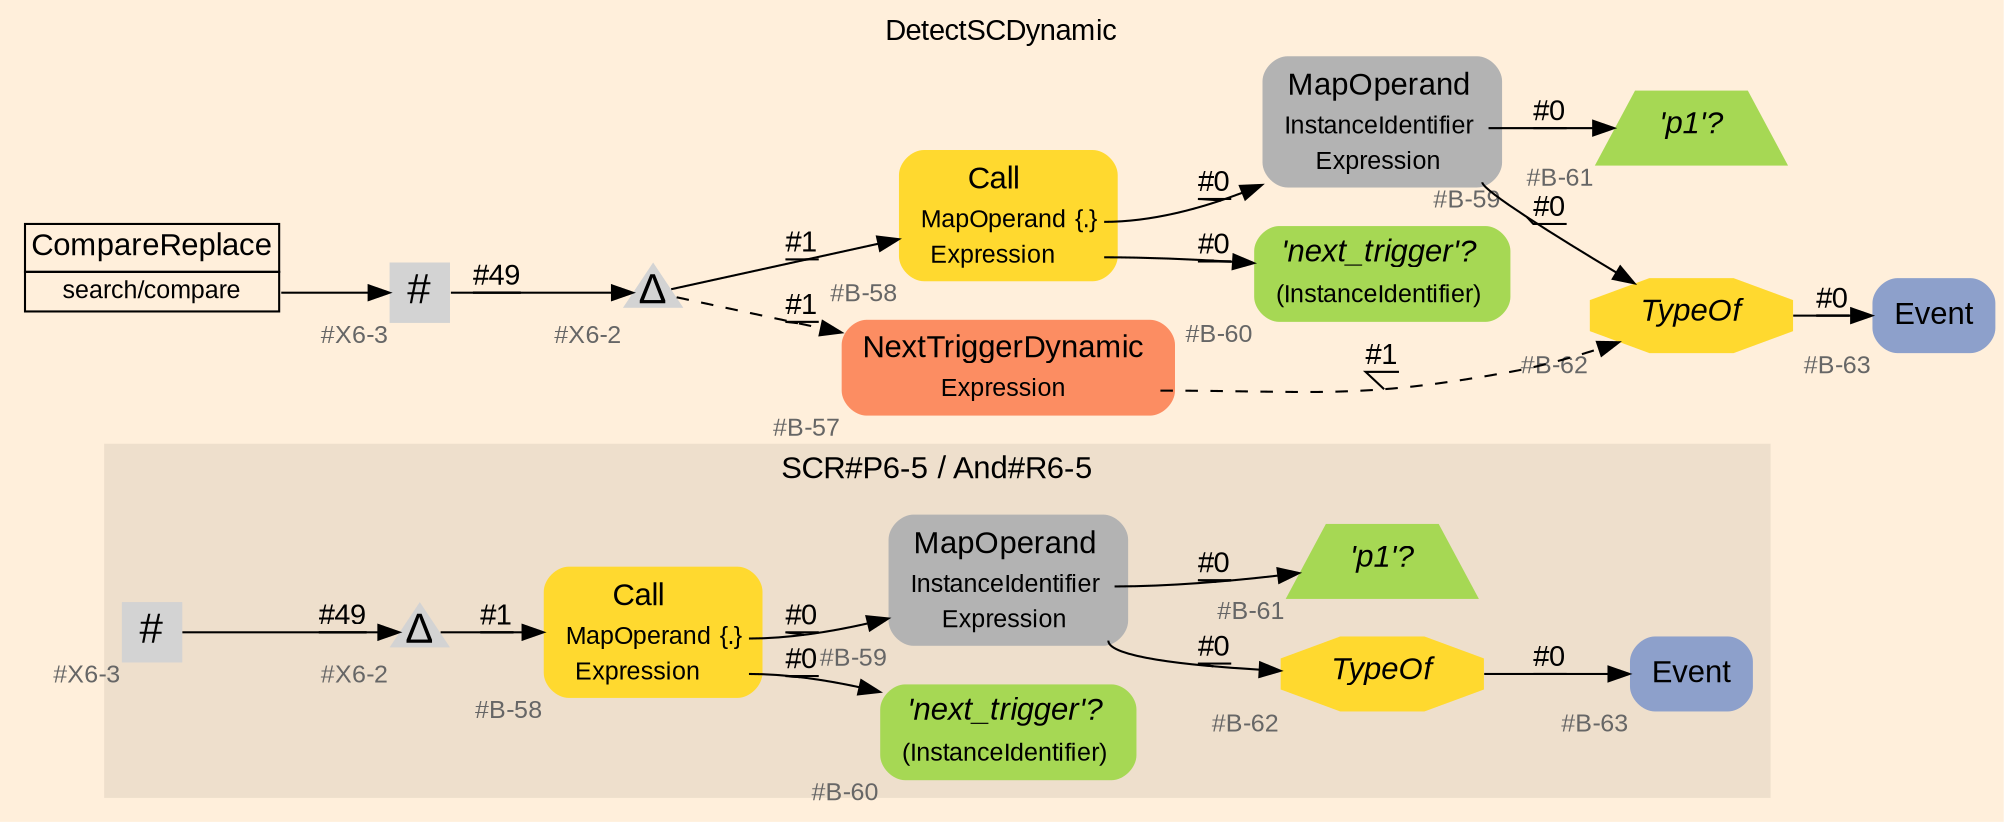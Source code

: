 digraph "DetectSCDynamic" {
label = "DetectSCDynamic"
labelloc = t
graph [
    rankdir = "LR"
    ranksep = 0.3
    bgcolor = antiquewhite1
    color = black
    fontcolor = black
    fontname = "Arial"
];
node [
    fontname = "Arial"
];
edge [
    fontname = "Arial"
];

// -------------------- figure And#R6-5 --------------------
// -------- region And#R6-5 ----------
subgraph "clusterAnd#R6-5" {
    label = "SCR#P6-5 / And#R6-5"
    style = "filled"
    color = antiquewhite2
    fontsize = "15"
    // -------- block And#R6-5/#B-61 ----------
    "And#R6-5/#B-61" [
        fillcolor = "/set28/5"
        xlabel = "#B-61"
        fontsize = "12"
        fontcolor = grey40
        shape = "trapezium"
        label = <<FONT COLOR="black" POINT-SIZE="15"><I>'p1'?</I></FONT>>
        style = "filled"
        penwidth = 0.0
    ];
    
    // -------- block And#R6-5/#B-62 ----------
    "And#R6-5/#B-62" [
        fillcolor = "/set28/6"
        xlabel = "#B-62"
        fontsize = "12"
        fontcolor = grey40
        shape = "octagon"
        label = <<FONT COLOR="black" POINT-SIZE="15"><I>TypeOf</I></FONT>>
        style = "filled"
        penwidth = 0.0
    ];
    
    // -------- block And#R6-5/#B-58 ----------
    "And#R6-5/#B-58" [
        fillcolor = "/set28/6"
        xlabel = "#B-58"
        fontsize = "12"
        fontcolor = grey40
        shape = "plaintext"
        label = <<TABLE BORDER="0" CELLBORDER="0" CELLSPACING="0">
         <TR><TD><FONT COLOR="black" POINT-SIZE="15">Call</FONT></TD></TR>
         <TR><TD><FONT COLOR="black" POINT-SIZE="12">MapOperand</FONT></TD><TD PORT="port0"><FONT COLOR="black" POINT-SIZE="12">{.}</FONT></TD></TR>
         <TR><TD><FONT COLOR="black" POINT-SIZE="12">Expression</FONT></TD><TD PORT="port1"></TD></TR>
        </TABLE>>
        style = "rounded,filled"
    ];
    
    // -------- block And#R6-5/#B-60 ----------
    "And#R6-5/#B-60" [
        fillcolor = "/set28/5"
        xlabel = "#B-60"
        fontsize = "12"
        fontcolor = grey40
        shape = "plaintext"
        label = <<TABLE BORDER="0" CELLBORDER="0" CELLSPACING="0">
         <TR><TD><FONT COLOR="black" POINT-SIZE="15"><I>'next_trigger'?</I></FONT></TD></TR>
         <TR><TD><FONT COLOR="black" POINT-SIZE="12">(InstanceIdentifier)</FONT></TD><TD PORT="port0"></TD></TR>
        </TABLE>>
        style = "rounded,filled"
    ];
    
    // -------- block And#R6-5/#X6-2 ----------
    "And#R6-5/#X6-2" [
        xlabel = "#X6-2"
        fontsize = "12"
        fontcolor = grey40
        shape = "triangle"
        label = <<FONT COLOR="black" POINT-SIZE="20">Δ</FONT>>
        style = "filled"
        penwidth = 0.0
        fixedsize = true
        width = 0.4
        height = 0.4
    ];
    
    // -------- block And#R6-5/#X6-3 ----------
    "And#R6-5/#X6-3" [
        xlabel = "#X6-3"
        fontsize = "12"
        fontcolor = grey40
        shape = "square"
        label = <<FONT COLOR="black" POINT-SIZE="20">#</FONT>>
        style = "filled"
        penwidth = 0.0
        fixedsize = true
        width = 0.4
        height = 0.4
    ];
    
    // -------- block And#R6-5/#B-63 ----------
    "And#R6-5/#B-63" [
        fillcolor = "/set28/3"
        xlabel = "#B-63"
        fontsize = "12"
        fontcolor = grey40
        shape = "plaintext"
        label = <<TABLE BORDER="0" CELLBORDER="0" CELLSPACING="0">
         <TR><TD><FONT COLOR="black" POINT-SIZE="15">Event</FONT></TD></TR>
        </TABLE>>
        style = "rounded,filled"
    ];
    
    // -------- block And#R6-5/#B-59 ----------
    "And#R6-5/#B-59" [
        fillcolor = "/set28/8"
        xlabel = "#B-59"
        fontsize = "12"
        fontcolor = grey40
        shape = "plaintext"
        label = <<TABLE BORDER="0" CELLBORDER="0" CELLSPACING="0">
         <TR><TD><FONT COLOR="black" POINT-SIZE="15">MapOperand</FONT></TD></TR>
         <TR><TD><FONT COLOR="black" POINT-SIZE="12">InstanceIdentifier</FONT></TD><TD PORT="port0"></TD></TR>
         <TR><TD><FONT COLOR="black" POINT-SIZE="12">Expression</FONT></TD><TD PORT="port1"></TD></TR>
        </TABLE>>
        style = "rounded,filled"
    ];
    
}

"And#R6-5/#B-62" -> "And#R6-5/#B-63" [
    label = "#0"
    decorate = true
    color = black
    fontcolor = black
];

"And#R6-5/#B-58":port0 -> "And#R6-5/#B-59" [
    label = "#0"
    decorate = true
    color = black
    fontcolor = black
];

"And#R6-5/#B-58":port1 -> "And#R6-5/#B-60" [
    label = "#0"
    decorate = true
    color = black
    fontcolor = black
];

"And#R6-5/#X6-2" -> "And#R6-5/#B-58" [
    label = "#1"
    decorate = true
    color = black
    fontcolor = black
];

"And#R6-5/#X6-3" -> "And#R6-5/#X6-2" [
    label = "#49"
    decorate = true
    color = black
    fontcolor = black
];

"And#R6-5/#B-59":port0 -> "And#R6-5/#B-61" [
    label = "#0"
    decorate = true
    color = black
    fontcolor = black
];

"And#R6-5/#B-59":port1 -> "And#R6-5/#B-62" [
    label = "#0"
    decorate = true
    color = black
    fontcolor = black
];


// -------------------- transformation figure --------------------
// -------- block CR#X6-4 ----------
"CR#X6-4" [
    fillcolor = antiquewhite1
    fontsize = "12"
    fontcolor = grey40
    shape = "plaintext"
    label = <<TABLE BORDER="0" CELLBORDER="1" CELLSPACING="0">
     <TR><TD><FONT COLOR="black" POINT-SIZE="15">CompareReplace</FONT></TD></TR>
     <TR><TD PORT="port0"><FONT COLOR="black" POINT-SIZE="12">search/compare</FONT></TD></TR>
    </TABLE>>
    style = "filled"
    color = black
];

// -------- block #X6-3 ----------
"#X6-3" [
    xlabel = "#X6-3"
    fontsize = "12"
    fontcolor = grey40
    shape = "square"
    label = <<FONT COLOR="black" POINT-SIZE="20">#</FONT>>
    style = "filled"
    penwidth = 0.0
    fixedsize = true
    width = 0.4
    height = 0.4
];

// -------- block #X6-2 ----------
"#X6-2" [
    xlabel = "#X6-2"
    fontsize = "12"
    fontcolor = grey40
    shape = "triangle"
    label = <<FONT COLOR="black" POINT-SIZE="20">Δ</FONT>>
    style = "filled"
    penwidth = 0.0
    fixedsize = true
    width = 0.4
    height = 0.4
];

// -------- block #B-58 ----------
"#B-58" [
    fillcolor = "/set28/6"
    xlabel = "#B-58"
    fontsize = "12"
    fontcolor = grey40
    shape = "plaintext"
    label = <<TABLE BORDER="0" CELLBORDER="0" CELLSPACING="0">
     <TR><TD><FONT COLOR="black" POINT-SIZE="15">Call</FONT></TD></TR>
     <TR><TD><FONT COLOR="black" POINT-SIZE="12">MapOperand</FONT></TD><TD PORT="port0"><FONT COLOR="black" POINT-SIZE="12">{.}</FONT></TD></TR>
     <TR><TD><FONT COLOR="black" POINT-SIZE="12">Expression</FONT></TD><TD PORT="port1"></TD></TR>
    </TABLE>>
    style = "rounded,filled"
];

// -------- block #B-59 ----------
"#B-59" [
    fillcolor = "/set28/8"
    xlabel = "#B-59"
    fontsize = "12"
    fontcolor = grey40
    shape = "plaintext"
    label = <<TABLE BORDER="0" CELLBORDER="0" CELLSPACING="0">
     <TR><TD><FONT COLOR="black" POINT-SIZE="15">MapOperand</FONT></TD></TR>
     <TR><TD><FONT COLOR="black" POINT-SIZE="12">InstanceIdentifier</FONT></TD><TD PORT="port0"></TD></TR>
     <TR><TD><FONT COLOR="black" POINT-SIZE="12">Expression</FONT></TD><TD PORT="port1"></TD></TR>
    </TABLE>>
    style = "rounded,filled"
];

// -------- block #B-61 ----------
"#B-61" [
    fillcolor = "/set28/5"
    xlabel = "#B-61"
    fontsize = "12"
    fontcolor = grey40
    shape = "trapezium"
    label = <<FONT COLOR="black" POINT-SIZE="15"><I>'p1'?</I></FONT>>
    style = "filled"
    penwidth = 0.0
];

// -------- block #B-62 ----------
"#B-62" [
    fillcolor = "/set28/6"
    xlabel = "#B-62"
    fontsize = "12"
    fontcolor = grey40
    shape = "octagon"
    label = <<FONT COLOR="black" POINT-SIZE="15"><I>TypeOf</I></FONT>>
    style = "filled"
    penwidth = 0.0
];

// -------- block #B-63 ----------
"#B-63" [
    fillcolor = "/set28/3"
    xlabel = "#B-63"
    fontsize = "12"
    fontcolor = grey40
    shape = "plaintext"
    label = <<TABLE BORDER="0" CELLBORDER="0" CELLSPACING="0">
     <TR><TD><FONT COLOR="black" POINT-SIZE="15">Event</FONT></TD></TR>
    </TABLE>>
    style = "rounded,filled"
];

// -------- block #B-60 ----------
"#B-60" [
    fillcolor = "/set28/5"
    xlabel = "#B-60"
    fontsize = "12"
    fontcolor = grey40
    shape = "plaintext"
    label = <<TABLE BORDER="0" CELLBORDER="0" CELLSPACING="0">
     <TR><TD><FONT COLOR="black" POINT-SIZE="15"><I>'next_trigger'?</I></FONT></TD></TR>
     <TR><TD><FONT COLOR="black" POINT-SIZE="12">(InstanceIdentifier)</FONT></TD><TD PORT="port0"></TD></TR>
    </TABLE>>
    style = "rounded,filled"
];

// -------- block #B-57 ----------
"#B-57" [
    fillcolor = "/set28/2"
    xlabel = "#B-57"
    fontsize = "12"
    fontcolor = grey40
    shape = "plaintext"
    label = <<TABLE BORDER="0" CELLBORDER="0" CELLSPACING="0">
     <TR><TD><FONT COLOR="black" POINT-SIZE="15">NextTriggerDynamic</FONT></TD></TR>
     <TR><TD><FONT COLOR="black" POINT-SIZE="12">Expression</FONT></TD><TD PORT="port0"></TD></TR>
    </TABLE>>
    style = "rounded,filled"
];

"CR#X6-4":port0 -> "#X6-3" [
    label = ""
    decorate = true
    color = black
    fontcolor = black
];

"#X6-3" -> "#X6-2" [
    label = "#49"
    decorate = true
    color = black
    fontcolor = black
];

"#X6-2" -> "#B-58" [
    label = "#1"
    decorate = true
    color = black
    fontcolor = black
];

"#X6-2" -> "#B-57" [
    style="dashed"
    label = "#1"
    decorate = true
    color = black
    fontcolor = black
];

"#B-58":port0 -> "#B-59" [
    label = "#0"
    decorate = true
    color = black
    fontcolor = black
];

"#B-58":port1 -> "#B-60" [
    label = "#0"
    decorate = true
    color = black
    fontcolor = black
];

"#B-59":port0 -> "#B-61" [
    label = "#0"
    decorate = true
    color = black
    fontcolor = black
];

"#B-59":port1 -> "#B-62" [
    label = "#0"
    decorate = true
    color = black
    fontcolor = black
];

"#B-62" -> "#B-63" [
    label = "#0"
    decorate = true
    color = black
    fontcolor = black
];

"#B-57":port0 -> "#B-62" [
    style="dashed"
    label = "#1"
    decorate = true
    color = black
    fontcolor = black
];


}
